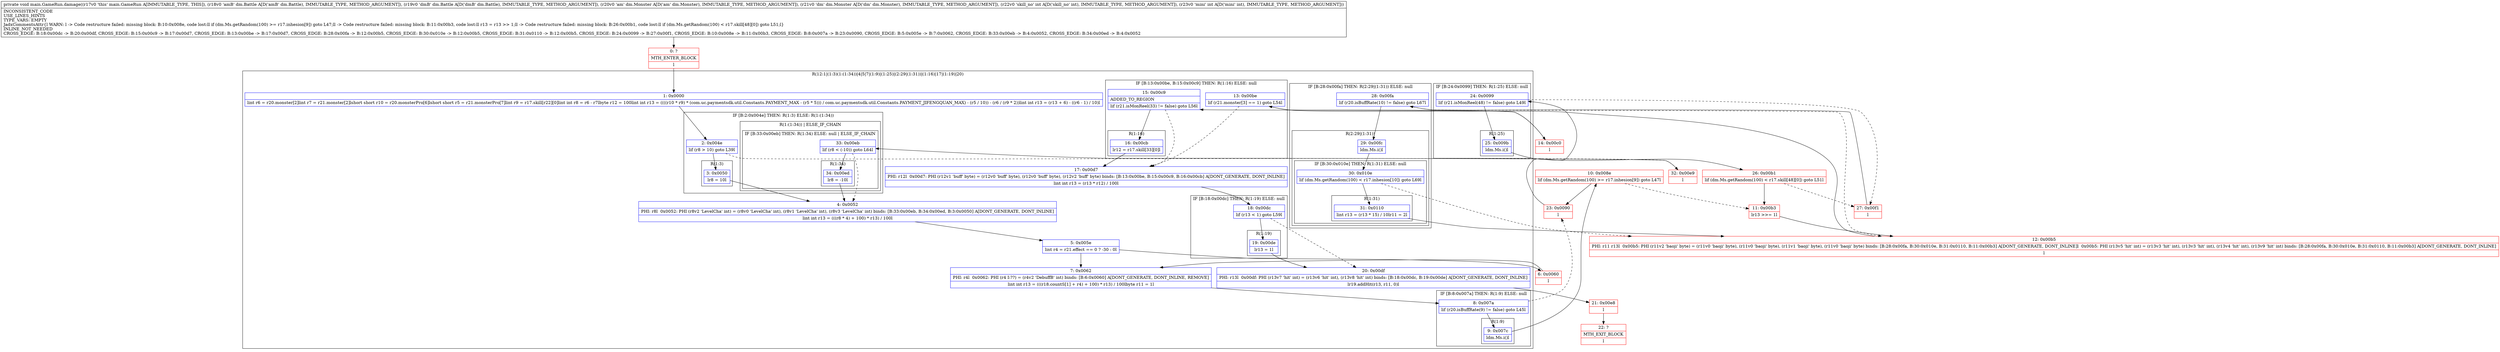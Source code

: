 digraph "CFG formain.GameRun.damage(Ldm\/Battle;Ldm\/Battle;Ldm\/Monster;Ldm\/Monster;II)V" {
subgraph cluster_Region_383644857 {
label = "R(12:1|(1:3)(1:(1:34))|4|5|7|(1:9)|(1:25)|(2:29|(1:31))|(1:16)|17|(1:19)|20)";
node [shape=record,color=blue];
Node_1 [shape=record,label="{1\:\ 0x0000|lint r6 = r20.monster[2]lint r7 = r21.monster[2]lshort short r10 = r20.monsterPro[6]lshort short r5 = r21.monsterPro[7]lint r9 = r17.skill[r22][0]lint int r8 = r6 \- r7lbyte r12 = 100lint int r13 = ((((r10 * r9) * (com.uc.paymentsdk.util.Constants.PAYMENT_MAX \- (r5 * 5))) \/ com.uc.paymentsdk.util.Constants.PAYMENT_JIFENGQUAN_MAX) \- (r5 \/ 10)) \- (r6 \/ (r9 * 2))lint int r13 = (r13 + 6) \- ((r6 \- 1) \/ 10)l}"];
subgraph cluster_IfRegion_1975796647 {
label = "IF [B:2:0x004e] THEN: R(1:3) ELSE: R(1:(1:34))";
node [shape=record,color=blue];
Node_2 [shape=record,label="{2\:\ 0x004e|lif (r8 \> 10) goto L39l}"];
subgraph cluster_Region_90743063 {
label = "R(1:3)";
node [shape=record,color=blue];
Node_3 [shape=record,label="{3\:\ 0x0050|lr8 = 10l}"];
}
subgraph cluster_Region_2060613920 {
label = "R(1:(1:34)) | ELSE_IF_CHAIN\l";
node [shape=record,color=blue];
subgraph cluster_IfRegion_214239642 {
label = "IF [B:33:0x00eb] THEN: R(1:34) ELSE: null | ELSE_IF_CHAIN\l";
node [shape=record,color=blue];
Node_33 [shape=record,label="{33\:\ 0x00eb|lif (r8 \< (\-10)) goto L64l}"];
subgraph cluster_Region_1029354492 {
label = "R(1:34)";
node [shape=record,color=blue];
Node_34 [shape=record,label="{34\:\ 0x00ed|lr8 = \-10l}"];
}
}
}
}
Node_4 [shape=record,label="{4\:\ 0x0052|PHI: r8l  0x0052: PHI (r8v2 'LevelCha' int) = (r8v0 'LevelCha' int), (r8v1 'LevelCha' int), (r8v3 'LevelCha' int) binds: [B:33:0x00eb, B:34:0x00ed, B:3:0x0050] A[DONT_GENERATE, DONT_INLINE]\l|lint int r13 = (((r8 * 4) + 100) * r13) \/ 100l}"];
Node_5 [shape=record,label="{5\:\ 0x005e|lint r4 = r21.effect == 0 ? \-30 : 0l}"];
Node_7 [shape=record,label="{7\:\ 0x0062|PHI: r4l  0x0062: PHI (r4 I:??) = (r4v2 'DebuffB' int) binds: [B:6:0x0060] A[DONT_GENERATE, DONT_INLINE, REMOVE]\l|lint int r13 = (((r18.countS[1] + r4) + 100) * r13) \/ 100lbyte r11 = 1l}"];
subgraph cluster_IfRegion_1524133472 {
label = "IF [B:8:0x007a] THEN: R(1:9) ELSE: null";
node [shape=record,color=blue];
Node_8 [shape=record,label="{8\:\ 0x007a|lif (r20.isBuffRate(9) != false) goto L45l}"];
subgraph cluster_Region_910939720 {
label = "R(1:9)";
node [shape=record,color=blue];
Node_9 [shape=record,label="{9\:\ 0x007c|ldm.Ms.i()l}"];
}
}
subgraph cluster_IfRegion_162286666 {
label = "IF [B:24:0x0099] THEN: R(1:25) ELSE: null";
node [shape=record,color=blue];
Node_24 [shape=record,label="{24\:\ 0x0099|lif (r21.isMonReel(48) != false) goto L49l}"];
subgraph cluster_Region_1616789286 {
label = "R(1:25)";
node [shape=record,color=blue];
Node_25 [shape=record,label="{25\:\ 0x009b|ldm.Ms.i()l}"];
}
}
subgraph cluster_IfRegion_2037184035 {
label = "IF [B:28:0x00fa] THEN: R(2:29|(1:31)) ELSE: null";
node [shape=record,color=blue];
Node_28 [shape=record,label="{28\:\ 0x00fa|lif (r20.isBuffRate(10) != false) goto L67l}"];
subgraph cluster_Region_293439184 {
label = "R(2:29|(1:31))";
node [shape=record,color=blue];
Node_29 [shape=record,label="{29\:\ 0x00fc|ldm.Ms.i()l}"];
subgraph cluster_IfRegion_2052609705 {
label = "IF [B:30:0x010e] THEN: R(1:31) ELSE: null";
node [shape=record,color=blue];
Node_30 [shape=record,label="{30\:\ 0x010e|lif (dm.Ms.getRandom(100) \< r17.inhesion[10]) goto L69l}"];
subgraph cluster_Region_617151294 {
label = "R(1:31)";
node [shape=record,color=blue];
Node_31 [shape=record,label="{31\:\ 0x0110|lint r13 = (r13 * 15) \/ 10lr11 = 2l}"];
}
}
}
}
subgraph cluster_IfRegion_1802428875 {
label = "IF [B:13:0x00be, B:15:0x00c9] THEN: R(1:16) ELSE: null";
node [shape=record,color=blue];
Node_13 [shape=record,label="{13\:\ 0x00be|lif (r21.monster[3] == 1) goto L54l}"];
Node_15 [shape=record,label="{15\:\ 0x00c9|ADDED_TO_REGION\l|lif (r21.isMonReel(33) != false) goto L56l}"];
subgraph cluster_Region_1692966573 {
label = "R(1:16)";
node [shape=record,color=blue];
Node_16 [shape=record,label="{16\:\ 0x00cb|lr12 = r17.skill[33][0]l}"];
}
}
Node_17 [shape=record,label="{17\:\ 0x00d7|PHI: r12l  0x00d7: PHI (r12v1 'buff' byte) = (r12v0 'buff' byte), (r12v0 'buff' byte), (r12v2 'buff' byte) binds: [B:13:0x00be, B:15:0x00c9, B:16:0x00cb] A[DONT_GENERATE, DONT_INLINE]\l|lint int r13 = (r13 * r12) \/ 100l}"];
subgraph cluster_IfRegion_1475019600 {
label = "IF [B:18:0x00dc] THEN: R(1:19) ELSE: null";
node [shape=record,color=blue];
Node_18 [shape=record,label="{18\:\ 0x00dc|lif (r13 \< 1) goto L59l}"];
subgraph cluster_Region_1933987195 {
label = "R(1:19)";
node [shape=record,color=blue];
Node_19 [shape=record,label="{19\:\ 0x00de|lr13 = 1l}"];
}
}
Node_20 [shape=record,label="{20\:\ 0x00df|PHI: r13l  0x00df: PHI (r13v7 'hit' int) = (r13v6 'hit' int), (r13v8 'hit' int) binds: [B:18:0x00dc, B:19:0x00de] A[DONT_GENERATE, DONT_INLINE]\l|lr19.addHit(r13, r11, 0)l}"];
}
Node_0 [shape=record,color=red,label="{0\:\ ?|MTH_ENTER_BLOCK\l|l}"];
Node_6 [shape=record,color=red,label="{6\:\ 0x0060|l}"];
Node_10 [shape=record,color=red,label="{10\:\ 0x008e|lif (dm.Ms.getRandom(100) \>= r17.inhesion[9]) goto L47l}"];
Node_11 [shape=record,color=red,label="{11\:\ 0x00b3|lr13 \>\>= 1l}"];
Node_12 [shape=record,color=red,label="{12\:\ 0x00b5|PHI: r11 r13l  0x00b5: PHI (r11v2 'baoji' byte) = (r11v0 'baoji' byte), (r11v0 'baoji' byte), (r11v1 'baoji' byte), (r11v0 'baoji' byte) binds: [B:28:0x00fa, B:30:0x010e, B:31:0x0110, B:11:0x00b3] A[DONT_GENERATE, DONT_INLINE]l  0x00b5: PHI (r13v5 'hit' int) = (r13v3 'hit' int), (r13v3 'hit' int), (r13v4 'hit' int), (r13v9 'hit' int) binds: [B:28:0x00fa, B:30:0x010e, B:31:0x0110, B:11:0x00b3] A[DONT_GENERATE, DONT_INLINE]\l|l}"];
Node_14 [shape=record,color=red,label="{14\:\ 0x00c0|l}"];
Node_21 [shape=record,color=red,label="{21\:\ 0x00e8|l}"];
Node_22 [shape=record,color=red,label="{22\:\ ?|MTH_EXIT_BLOCK\l|l}"];
Node_23 [shape=record,color=red,label="{23\:\ 0x0090|l}"];
Node_26 [shape=record,color=red,label="{26\:\ 0x00b1|lif (dm.Ms.getRandom(100) \< r17.skill[48][0]) goto L51l}"];
Node_27 [shape=record,color=red,label="{27\:\ 0x00f1|l}"];
Node_32 [shape=record,color=red,label="{32\:\ 0x00e9|l}"];
MethodNode[shape=record,label="{private void main.GameRun.damage((r17v0 'this' main.GameRun A[IMMUTABLE_TYPE, THIS]), (r18v0 'amB' dm.Battle A[D('amB' dm.Battle), IMMUTABLE_TYPE, METHOD_ARGUMENT]), (r19v0 'dmB' dm.Battle A[D('dmB' dm.Battle), IMMUTABLE_TYPE, METHOD_ARGUMENT]), (r20v0 'am' dm.Monster A[D('am' dm.Monster), IMMUTABLE_TYPE, METHOD_ARGUMENT]), (r21v0 'dm' dm.Monster A[D('dm' dm.Monster), IMMUTABLE_TYPE, METHOD_ARGUMENT]), (r22v0 'skill_no' int A[D('skill_no' int), IMMUTABLE_TYPE, METHOD_ARGUMENT]), (r23v0 'mini' int A[D('mini' int), IMMUTABLE_TYPE, METHOD_ARGUMENT]))  | INCONSISTENT_CODE\lUSE_LINES_HINTS\lTYPE_VARS: EMPTY\lJadxCommentsAttr\{l WARN: l \-\> Code restructure failed: missing block: B:10:0x008e, code lost:ll    if (dm.Ms.getRandom(100) \>= r17.inhesion[9]) goto L47;ll \-\> Code restructure failed: missing block: B:11:0x00b3, code lost:ll    r13 = r13 \>\> 1;ll \-\> Code restructure failed: missing block: B:26:0x00b1, code lost:ll    if (dm.Ms.getRandom(100) \< r17.skill[48][0]) goto L51;l\}\lINLINE_NOT_NEEDED\lCROSS_EDGE: B:18:0x00dc \-\> B:20:0x00df, CROSS_EDGE: B:15:0x00c9 \-\> B:17:0x00d7, CROSS_EDGE: B:13:0x00be \-\> B:17:0x00d7, CROSS_EDGE: B:28:0x00fa \-\> B:12:0x00b5, CROSS_EDGE: B:30:0x010e \-\> B:12:0x00b5, CROSS_EDGE: B:31:0x0110 \-\> B:12:0x00b5, CROSS_EDGE: B:24:0x0099 \-\> B:27:0x00f1, CROSS_EDGE: B:10:0x008e \-\> B:11:0x00b3, CROSS_EDGE: B:8:0x007a \-\> B:23:0x0090, CROSS_EDGE: B:5:0x005e \-\> B:7:0x0062, CROSS_EDGE: B:33:0x00eb \-\> B:4:0x0052, CROSS_EDGE: B:34:0x00ed \-\> B:4:0x0052\l}"];
MethodNode -> Node_0;
Node_1 -> Node_2;
Node_2 -> Node_3;
Node_2 -> Node_32[style=dashed];
Node_3 -> Node_4;
Node_33 -> Node_4[style=dashed];
Node_33 -> Node_34;
Node_34 -> Node_4;
Node_4 -> Node_5;
Node_5 -> Node_6;
Node_5 -> Node_7;
Node_7 -> Node_8;
Node_8 -> Node_9;
Node_8 -> Node_23[style=dashed];
Node_9 -> Node_10;
Node_24 -> Node_25;
Node_24 -> Node_27[style=dashed];
Node_25 -> Node_26;
Node_28 -> Node_12[style=dashed];
Node_28 -> Node_29;
Node_29 -> Node_30;
Node_30 -> Node_12[style=dashed];
Node_30 -> Node_31;
Node_31 -> Node_12;
Node_13 -> Node_14;
Node_13 -> Node_17[style=dashed];
Node_15 -> Node_16;
Node_15 -> Node_17[style=dashed];
Node_16 -> Node_17;
Node_17 -> Node_18;
Node_18 -> Node_19;
Node_18 -> Node_20[style=dashed];
Node_19 -> Node_20;
Node_20 -> Node_21;
Node_0 -> Node_1;
Node_6 -> Node_7;
Node_10 -> Node_23;
Node_10 -> Node_11[style=dashed];
Node_11 -> Node_12;
Node_12 -> Node_13;
Node_14 -> Node_15;
Node_21 -> Node_22;
Node_23 -> Node_24;
Node_26 -> Node_11;
Node_26 -> Node_27[style=dashed];
Node_27 -> Node_28;
Node_32 -> Node_33;
}


